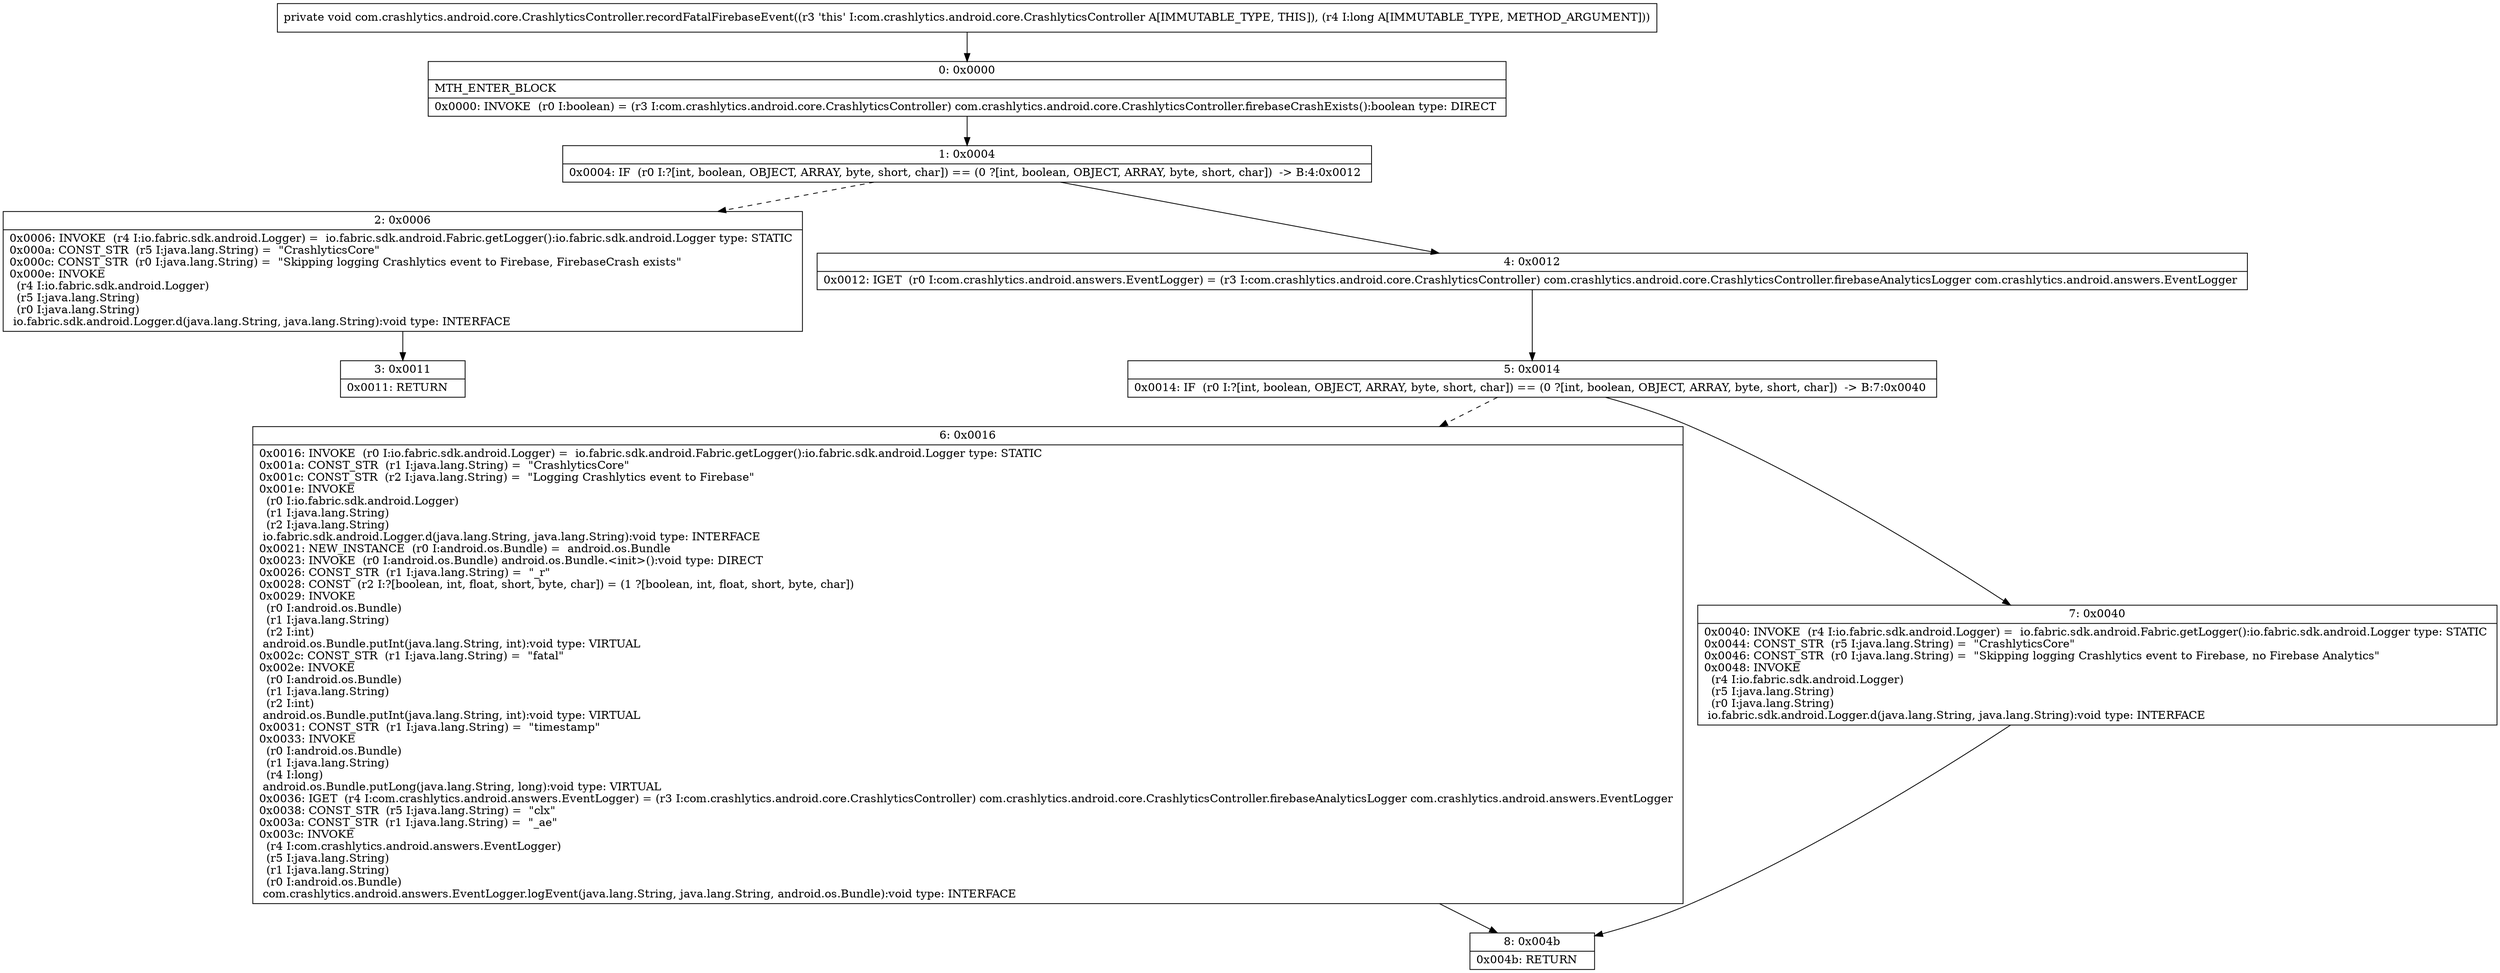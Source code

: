 digraph "CFG forcom.crashlytics.android.core.CrashlyticsController.recordFatalFirebaseEvent(J)V" {
Node_0 [shape=record,label="{0\:\ 0x0000|MTH_ENTER_BLOCK\l|0x0000: INVOKE  (r0 I:boolean) = (r3 I:com.crashlytics.android.core.CrashlyticsController) com.crashlytics.android.core.CrashlyticsController.firebaseCrashExists():boolean type: DIRECT \l}"];
Node_1 [shape=record,label="{1\:\ 0x0004|0x0004: IF  (r0 I:?[int, boolean, OBJECT, ARRAY, byte, short, char]) == (0 ?[int, boolean, OBJECT, ARRAY, byte, short, char])  \-\> B:4:0x0012 \l}"];
Node_2 [shape=record,label="{2\:\ 0x0006|0x0006: INVOKE  (r4 I:io.fabric.sdk.android.Logger) =  io.fabric.sdk.android.Fabric.getLogger():io.fabric.sdk.android.Logger type: STATIC \l0x000a: CONST_STR  (r5 I:java.lang.String) =  \"CrashlyticsCore\" \l0x000c: CONST_STR  (r0 I:java.lang.String) =  \"Skipping logging Crashlytics event to Firebase, FirebaseCrash exists\" \l0x000e: INVOKE  \l  (r4 I:io.fabric.sdk.android.Logger)\l  (r5 I:java.lang.String)\l  (r0 I:java.lang.String)\l io.fabric.sdk.android.Logger.d(java.lang.String, java.lang.String):void type: INTERFACE \l}"];
Node_3 [shape=record,label="{3\:\ 0x0011|0x0011: RETURN   \l}"];
Node_4 [shape=record,label="{4\:\ 0x0012|0x0012: IGET  (r0 I:com.crashlytics.android.answers.EventLogger) = (r3 I:com.crashlytics.android.core.CrashlyticsController) com.crashlytics.android.core.CrashlyticsController.firebaseAnalyticsLogger com.crashlytics.android.answers.EventLogger \l}"];
Node_5 [shape=record,label="{5\:\ 0x0014|0x0014: IF  (r0 I:?[int, boolean, OBJECT, ARRAY, byte, short, char]) == (0 ?[int, boolean, OBJECT, ARRAY, byte, short, char])  \-\> B:7:0x0040 \l}"];
Node_6 [shape=record,label="{6\:\ 0x0016|0x0016: INVOKE  (r0 I:io.fabric.sdk.android.Logger) =  io.fabric.sdk.android.Fabric.getLogger():io.fabric.sdk.android.Logger type: STATIC \l0x001a: CONST_STR  (r1 I:java.lang.String) =  \"CrashlyticsCore\" \l0x001c: CONST_STR  (r2 I:java.lang.String) =  \"Logging Crashlytics event to Firebase\" \l0x001e: INVOKE  \l  (r0 I:io.fabric.sdk.android.Logger)\l  (r1 I:java.lang.String)\l  (r2 I:java.lang.String)\l io.fabric.sdk.android.Logger.d(java.lang.String, java.lang.String):void type: INTERFACE \l0x0021: NEW_INSTANCE  (r0 I:android.os.Bundle) =  android.os.Bundle \l0x0023: INVOKE  (r0 I:android.os.Bundle) android.os.Bundle.\<init\>():void type: DIRECT \l0x0026: CONST_STR  (r1 I:java.lang.String) =  \"_r\" \l0x0028: CONST  (r2 I:?[boolean, int, float, short, byte, char]) = (1 ?[boolean, int, float, short, byte, char]) \l0x0029: INVOKE  \l  (r0 I:android.os.Bundle)\l  (r1 I:java.lang.String)\l  (r2 I:int)\l android.os.Bundle.putInt(java.lang.String, int):void type: VIRTUAL \l0x002c: CONST_STR  (r1 I:java.lang.String) =  \"fatal\" \l0x002e: INVOKE  \l  (r0 I:android.os.Bundle)\l  (r1 I:java.lang.String)\l  (r2 I:int)\l android.os.Bundle.putInt(java.lang.String, int):void type: VIRTUAL \l0x0031: CONST_STR  (r1 I:java.lang.String) =  \"timestamp\" \l0x0033: INVOKE  \l  (r0 I:android.os.Bundle)\l  (r1 I:java.lang.String)\l  (r4 I:long)\l android.os.Bundle.putLong(java.lang.String, long):void type: VIRTUAL \l0x0036: IGET  (r4 I:com.crashlytics.android.answers.EventLogger) = (r3 I:com.crashlytics.android.core.CrashlyticsController) com.crashlytics.android.core.CrashlyticsController.firebaseAnalyticsLogger com.crashlytics.android.answers.EventLogger \l0x0038: CONST_STR  (r5 I:java.lang.String) =  \"clx\" \l0x003a: CONST_STR  (r1 I:java.lang.String) =  \"_ae\" \l0x003c: INVOKE  \l  (r4 I:com.crashlytics.android.answers.EventLogger)\l  (r5 I:java.lang.String)\l  (r1 I:java.lang.String)\l  (r0 I:android.os.Bundle)\l com.crashlytics.android.answers.EventLogger.logEvent(java.lang.String, java.lang.String, android.os.Bundle):void type: INTERFACE \l}"];
Node_7 [shape=record,label="{7\:\ 0x0040|0x0040: INVOKE  (r4 I:io.fabric.sdk.android.Logger) =  io.fabric.sdk.android.Fabric.getLogger():io.fabric.sdk.android.Logger type: STATIC \l0x0044: CONST_STR  (r5 I:java.lang.String) =  \"CrashlyticsCore\" \l0x0046: CONST_STR  (r0 I:java.lang.String) =  \"Skipping logging Crashlytics event to Firebase, no Firebase Analytics\" \l0x0048: INVOKE  \l  (r4 I:io.fabric.sdk.android.Logger)\l  (r5 I:java.lang.String)\l  (r0 I:java.lang.String)\l io.fabric.sdk.android.Logger.d(java.lang.String, java.lang.String):void type: INTERFACE \l}"];
Node_8 [shape=record,label="{8\:\ 0x004b|0x004b: RETURN   \l}"];
MethodNode[shape=record,label="{private void com.crashlytics.android.core.CrashlyticsController.recordFatalFirebaseEvent((r3 'this' I:com.crashlytics.android.core.CrashlyticsController A[IMMUTABLE_TYPE, THIS]), (r4 I:long A[IMMUTABLE_TYPE, METHOD_ARGUMENT])) }"];
MethodNode -> Node_0;
Node_0 -> Node_1;
Node_1 -> Node_2[style=dashed];
Node_1 -> Node_4;
Node_2 -> Node_3;
Node_4 -> Node_5;
Node_5 -> Node_6[style=dashed];
Node_5 -> Node_7;
Node_6 -> Node_8;
Node_7 -> Node_8;
}

